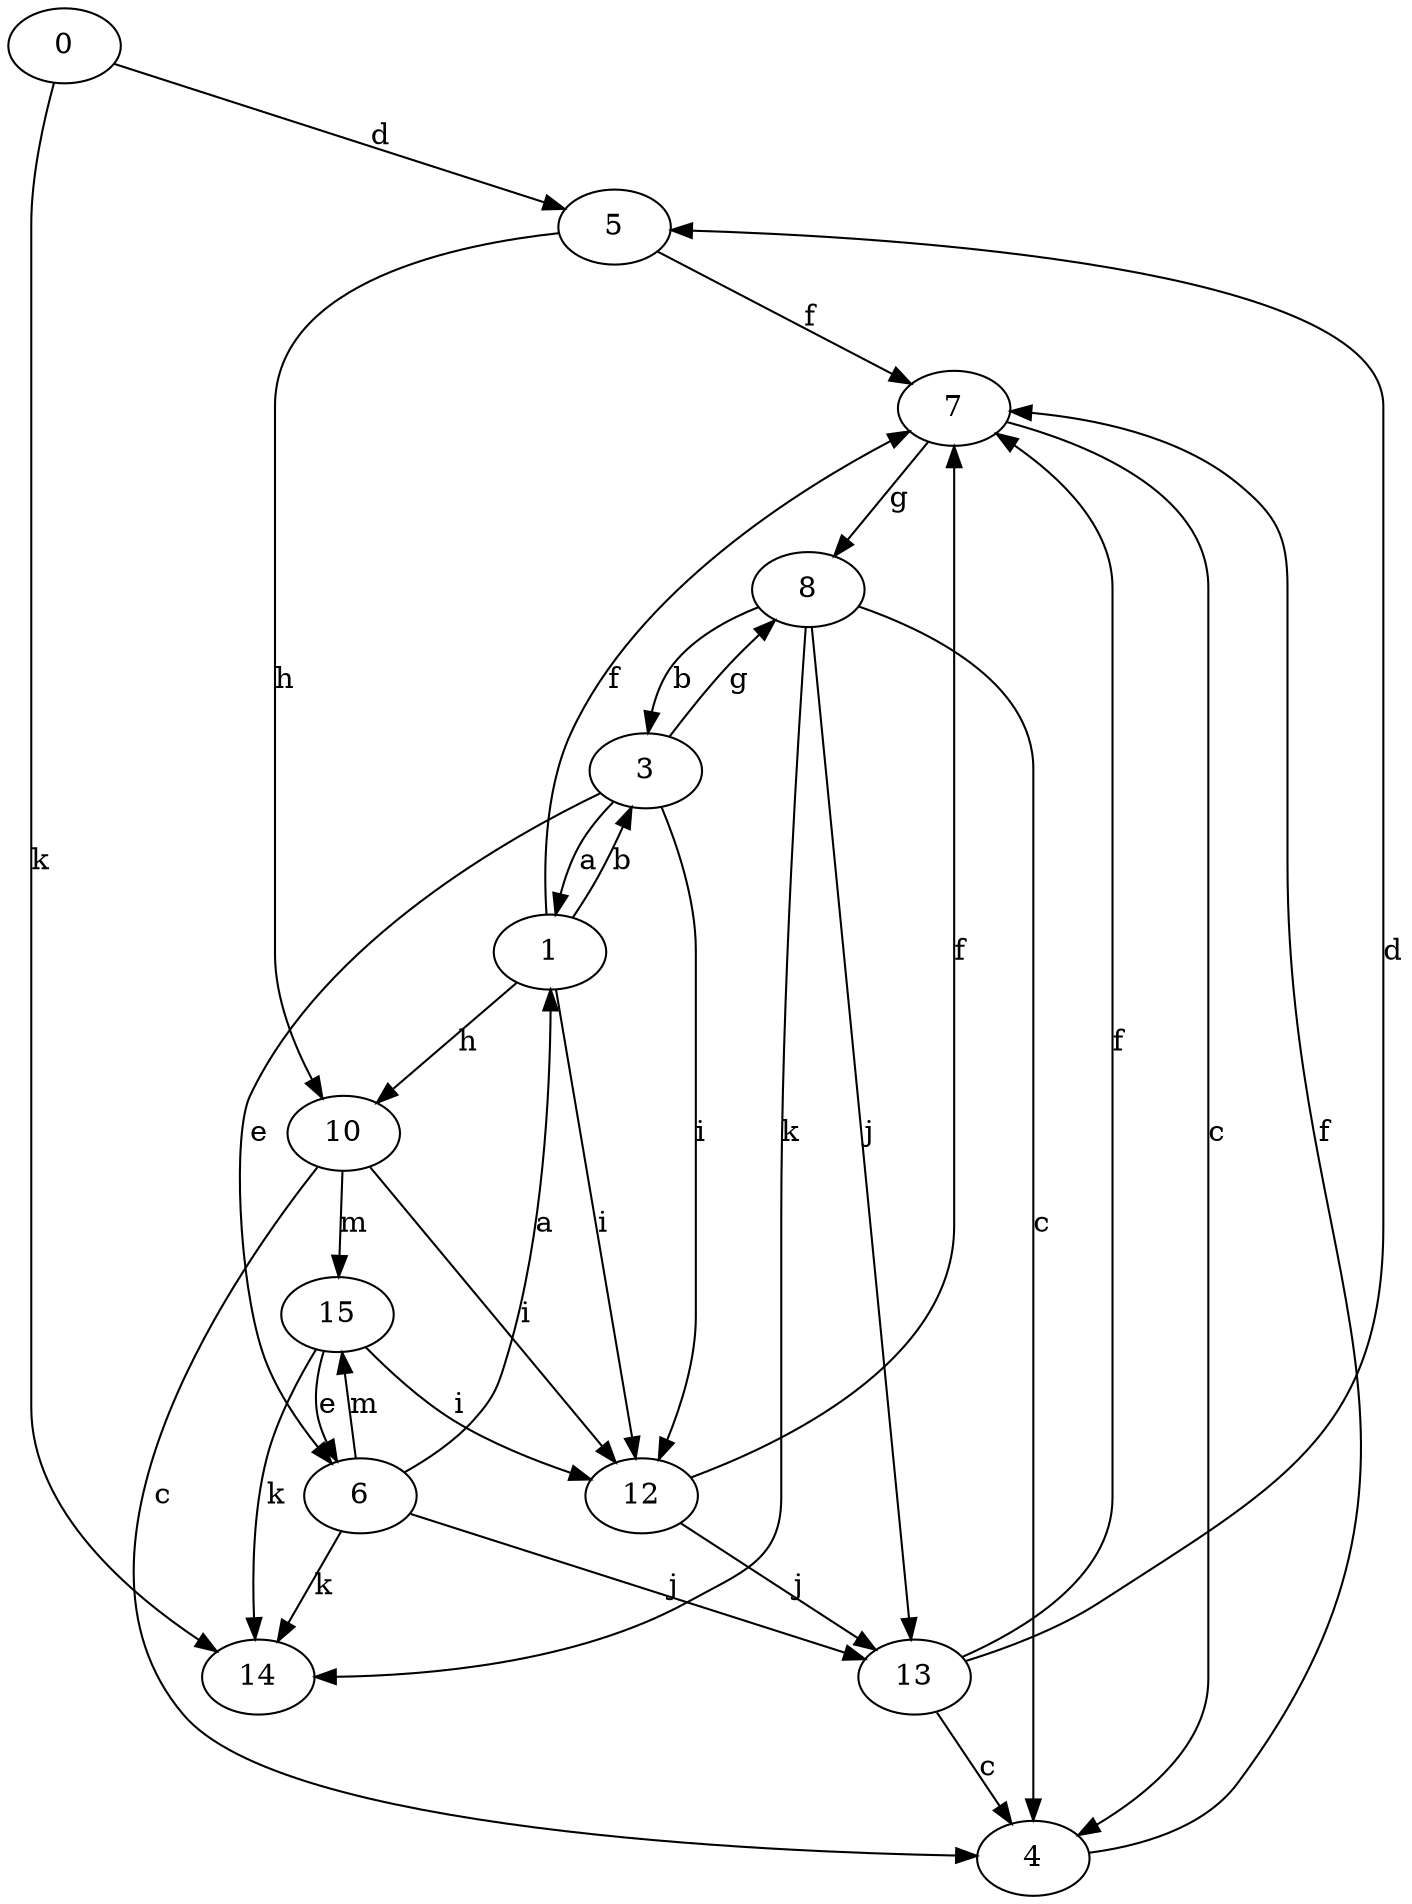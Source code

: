strict digraph  {
0;
1;
3;
4;
5;
6;
7;
8;
10;
12;
13;
14;
15;
0 -> 5  [label=d];
0 -> 14  [label=k];
1 -> 3  [label=b];
1 -> 7  [label=f];
1 -> 10  [label=h];
1 -> 12  [label=i];
3 -> 1  [label=a];
3 -> 6  [label=e];
3 -> 8  [label=g];
3 -> 12  [label=i];
4 -> 7  [label=f];
5 -> 7  [label=f];
5 -> 10  [label=h];
6 -> 1  [label=a];
6 -> 13  [label=j];
6 -> 14  [label=k];
6 -> 15  [label=m];
7 -> 4  [label=c];
7 -> 8  [label=g];
8 -> 3  [label=b];
8 -> 4  [label=c];
8 -> 13  [label=j];
8 -> 14  [label=k];
10 -> 4  [label=c];
10 -> 12  [label=i];
10 -> 15  [label=m];
12 -> 7  [label=f];
12 -> 13  [label=j];
13 -> 4  [label=c];
13 -> 5  [label=d];
13 -> 7  [label=f];
15 -> 6  [label=e];
15 -> 12  [label=i];
15 -> 14  [label=k];
}
